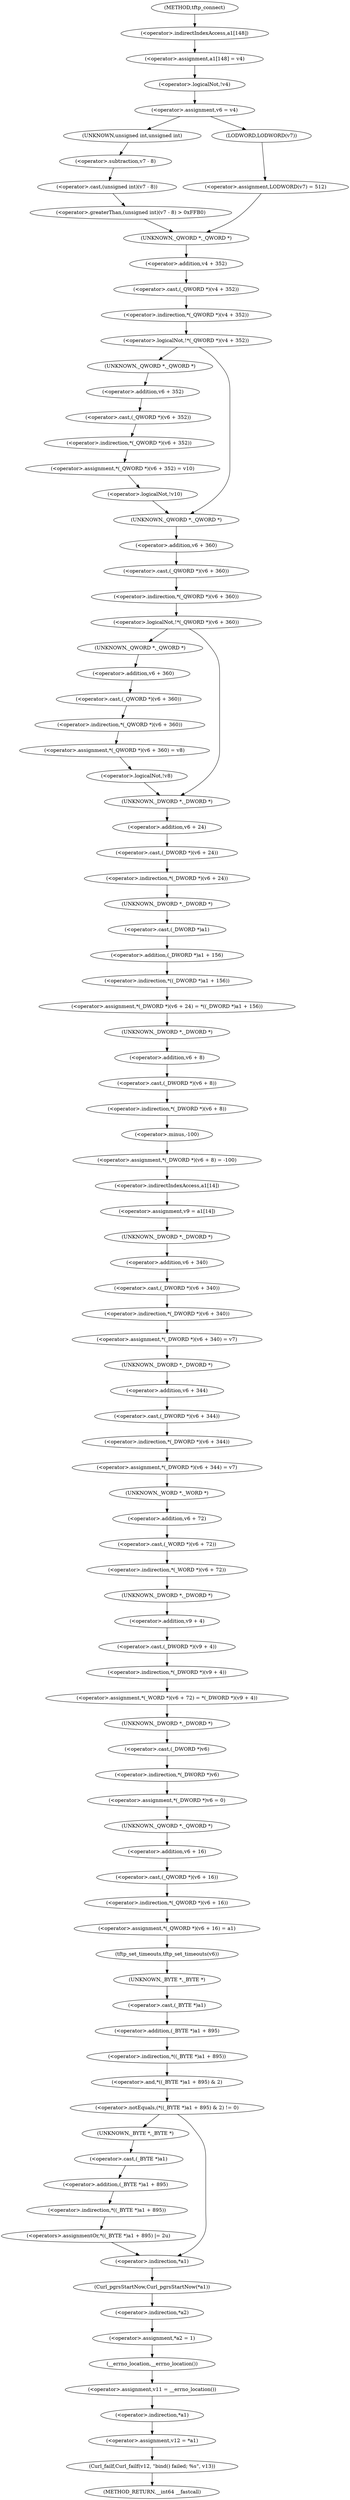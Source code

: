 digraph tftp_connect {  
"1000125" [label = "(<operator>.assignment,a1[148] = v4)" ]
"1000126" [label = "(<operator>.indirectIndexAccess,a1[148])" ]
"1000131" [label = "(<operator>.logicalNot,!v4)" ]
"1000134" [label = "(<operator>.assignment,v6 = v4)" ]
"1000141" [label = "(<operator>.greaterThan,(unsigned int)(v7 - 8) > 0xFFB0)" ]
"1000142" [label = "(<operator>.cast,(unsigned int)(v7 - 8))" ]
"1000143" [label = "(UNKNOWN,unsigned int,unsigned int)" ]
"1000144" [label = "(<operator>.subtraction,v7 - 8)" ]
"1000151" [label = "(<operator>.assignment,LODWORD(v7) = 512)" ]
"1000152" [label = "(LODWORD,LODWORD(v7))" ]
"1000156" [label = "(<operator>.logicalNot,!*(_QWORD *)(v4 + 352))" ]
"1000157" [label = "(<operator>.indirection,*(_QWORD *)(v4 + 352))" ]
"1000158" [label = "(<operator>.cast,(_QWORD *)(v4 + 352))" ]
"1000159" [label = "(UNKNOWN,_QWORD *,_QWORD *)" ]
"1000160" [label = "(<operator>.addition,v4 + 352)" ]
"1000164" [label = "(<operator>.assignment,*(_QWORD *)(v6 + 352) = v10)" ]
"1000165" [label = "(<operator>.indirection,*(_QWORD *)(v6 + 352))" ]
"1000166" [label = "(<operator>.cast,(_QWORD *)(v6 + 352))" ]
"1000167" [label = "(UNKNOWN,_QWORD *,_QWORD *)" ]
"1000168" [label = "(<operator>.addition,v6 + 352)" ]
"1000173" [label = "(<operator>.logicalNot,!v10)" ]
"1000177" [label = "(<operator>.logicalNot,!*(_QWORD *)(v6 + 360))" ]
"1000178" [label = "(<operator>.indirection,*(_QWORD *)(v6 + 360))" ]
"1000179" [label = "(<operator>.cast,(_QWORD *)(v6 + 360))" ]
"1000180" [label = "(UNKNOWN,_QWORD *,_QWORD *)" ]
"1000181" [label = "(<operator>.addition,v6 + 360)" ]
"1000185" [label = "(<operator>.assignment,*(_QWORD *)(v6 + 360) = v8)" ]
"1000186" [label = "(<operator>.indirection,*(_QWORD *)(v6 + 360))" ]
"1000187" [label = "(<operator>.cast,(_QWORD *)(v6 + 360))" ]
"1000188" [label = "(UNKNOWN,_QWORD *,_QWORD *)" ]
"1000189" [label = "(<operator>.addition,v6 + 360)" ]
"1000194" [label = "(<operator>.logicalNot,!v8)" ]
"1000197" [label = "(<operator>.assignment,*(_DWORD *)(v6 + 24) = *((_DWORD *)a1 + 156))" ]
"1000198" [label = "(<operator>.indirection,*(_DWORD *)(v6 + 24))" ]
"1000199" [label = "(<operator>.cast,(_DWORD *)(v6 + 24))" ]
"1000200" [label = "(UNKNOWN,_DWORD *,_DWORD *)" ]
"1000201" [label = "(<operator>.addition,v6 + 24)" ]
"1000204" [label = "(<operator>.indirection,*((_DWORD *)a1 + 156))" ]
"1000205" [label = "(<operator>.addition,(_DWORD *)a1 + 156)" ]
"1000206" [label = "(<operator>.cast,(_DWORD *)a1)" ]
"1000207" [label = "(UNKNOWN,_DWORD *,_DWORD *)" ]
"1000210" [label = "(<operator>.assignment,*(_DWORD *)(v6 + 8) = -100)" ]
"1000211" [label = "(<operator>.indirection,*(_DWORD *)(v6 + 8))" ]
"1000212" [label = "(<operator>.cast,(_DWORD *)(v6 + 8))" ]
"1000213" [label = "(UNKNOWN,_DWORD *,_DWORD *)" ]
"1000214" [label = "(<operator>.addition,v6 + 8)" ]
"1000217" [label = "(<operator>.minus,-100)" ]
"1000219" [label = "(<operator>.assignment,v9 = a1[14])" ]
"1000221" [label = "(<operator>.indirectIndexAccess,a1[14])" ]
"1000224" [label = "(<operator>.assignment,*(_DWORD *)(v6 + 340) = v7)" ]
"1000225" [label = "(<operator>.indirection,*(_DWORD *)(v6 + 340))" ]
"1000226" [label = "(<operator>.cast,(_DWORD *)(v6 + 340))" ]
"1000227" [label = "(UNKNOWN,_DWORD *,_DWORD *)" ]
"1000228" [label = "(<operator>.addition,v6 + 340)" ]
"1000232" [label = "(<operator>.assignment,*(_DWORD *)(v6 + 344) = v7)" ]
"1000233" [label = "(<operator>.indirection,*(_DWORD *)(v6 + 344))" ]
"1000234" [label = "(<operator>.cast,(_DWORD *)(v6 + 344))" ]
"1000235" [label = "(UNKNOWN,_DWORD *,_DWORD *)" ]
"1000236" [label = "(<operator>.addition,v6 + 344)" ]
"1000240" [label = "(<operator>.assignment,*(_WORD *)(v6 + 72) = *(_DWORD *)(v9 + 4))" ]
"1000241" [label = "(<operator>.indirection,*(_WORD *)(v6 + 72))" ]
"1000242" [label = "(<operator>.cast,(_WORD *)(v6 + 72))" ]
"1000243" [label = "(UNKNOWN,_WORD *,_WORD *)" ]
"1000244" [label = "(<operator>.addition,v6 + 72)" ]
"1000247" [label = "(<operator>.indirection,*(_DWORD *)(v9 + 4))" ]
"1000248" [label = "(<operator>.cast,(_DWORD *)(v9 + 4))" ]
"1000249" [label = "(UNKNOWN,_DWORD *,_DWORD *)" ]
"1000250" [label = "(<operator>.addition,v9 + 4)" ]
"1000253" [label = "(<operator>.assignment,*(_DWORD *)v6 = 0)" ]
"1000254" [label = "(<operator>.indirection,*(_DWORD *)v6)" ]
"1000255" [label = "(<operator>.cast,(_DWORD *)v6)" ]
"1000256" [label = "(UNKNOWN,_DWORD *,_DWORD *)" ]
"1000259" [label = "(<operator>.assignment,*(_QWORD *)(v6 + 16) = a1)" ]
"1000260" [label = "(<operator>.indirection,*(_QWORD *)(v6 + 16))" ]
"1000261" [label = "(<operator>.cast,(_QWORD *)(v6 + 16))" ]
"1000262" [label = "(UNKNOWN,_QWORD *,_QWORD *)" ]
"1000263" [label = "(<operator>.addition,v6 + 16)" ]
"1000267" [label = "(tftp_set_timeouts,tftp_set_timeouts(v6))" ]
"1000270" [label = "(<operator>.notEquals,(*((_BYTE *)a1 + 895) & 2) != 0)" ]
"1000271" [label = "(<operator>.and,*((_BYTE *)a1 + 895) & 2)" ]
"1000272" [label = "(<operator>.indirection,*((_BYTE *)a1 + 895))" ]
"1000273" [label = "(<operator>.addition,(_BYTE *)a1 + 895)" ]
"1000274" [label = "(<operator>.cast,(_BYTE *)a1)" ]
"1000275" [label = "(UNKNOWN,_BYTE *,_BYTE *)" ]
"1000282" [label = "(<operators>.assignmentOr,*((_BYTE *)a1 + 895) |= 2u)" ]
"1000283" [label = "(<operator>.indirection,*((_BYTE *)a1 + 895))" ]
"1000284" [label = "(<operator>.addition,(_BYTE *)a1 + 895)" ]
"1000285" [label = "(<operator>.cast,(_BYTE *)a1)" ]
"1000286" [label = "(UNKNOWN,_BYTE *,_BYTE *)" ]
"1000291" [label = "(Curl_pgrsStartNow,Curl_pgrsStartNow(*a1))" ]
"1000292" [label = "(<operator>.indirection,*a1)" ]
"1000294" [label = "(<operator>.assignment,*a2 = 1)" ]
"1000295" [label = "(<operator>.indirection,*a2)" ]
"1000299" [label = "(<operator>.assignment,v11 = __errno_location())" ]
"1000301" [label = "(__errno_location,__errno_location())" ]
"1000302" [label = "(<operator>.assignment,v12 = *a1)" ]
"1000304" [label = "(<operator>.indirection,*a1)" ]
"1000306" [label = "(Curl_failf,Curl_failf(v12, \"bind() failed; %s\", v13))" ]
"1000111" [label = "(METHOD,tftp_connect)" ]
"1000311" [label = "(METHOD_RETURN,__int64 __fastcall)" ]
  "1000125" -> "1000131" 
  "1000126" -> "1000125" 
  "1000131" -> "1000134" 
  "1000134" -> "1000143" 
  "1000134" -> "1000152" 
  "1000141" -> "1000159" 
  "1000142" -> "1000141" 
  "1000143" -> "1000144" 
  "1000144" -> "1000142" 
  "1000151" -> "1000159" 
  "1000152" -> "1000151" 
  "1000156" -> "1000167" 
  "1000156" -> "1000180" 
  "1000157" -> "1000156" 
  "1000158" -> "1000157" 
  "1000159" -> "1000160" 
  "1000160" -> "1000158" 
  "1000164" -> "1000173" 
  "1000165" -> "1000164" 
  "1000166" -> "1000165" 
  "1000167" -> "1000168" 
  "1000168" -> "1000166" 
  "1000173" -> "1000180" 
  "1000177" -> "1000188" 
  "1000177" -> "1000200" 
  "1000178" -> "1000177" 
  "1000179" -> "1000178" 
  "1000180" -> "1000181" 
  "1000181" -> "1000179" 
  "1000185" -> "1000194" 
  "1000186" -> "1000185" 
  "1000187" -> "1000186" 
  "1000188" -> "1000189" 
  "1000189" -> "1000187" 
  "1000194" -> "1000200" 
  "1000197" -> "1000213" 
  "1000198" -> "1000207" 
  "1000199" -> "1000198" 
  "1000200" -> "1000201" 
  "1000201" -> "1000199" 
  "1000204" -> "1000197" 
  "1000205" -> "1000204" 
  "1000206" -> "1000205" 
  "1000207" -> "1000206" 
  "1000210" -> "1000221" 
  "1000211" -> "1000217" 
  "1000212" -> "1000211" 
  "1000213" -> "1000214" 
  "1000214" -> "1000212" 
  "1000217" -> "1000210" 
  "1000219" -> "1000227" 
  "1000221" -> "1000219" 
  "1000224" -> "1000235" 
  "1000225" -> "1000224" 
  "1000226" -> "1000225" 
  "1000227" -> "1000228" 
  "1000228" -> "1000226" 
  "1000232" -> "1000243" 
  "1000233" -> "1000232" 
  "1000234" -> "1000233" 
  "1000235" -> "1000236" 
  "1000236" -> "1000234" 
  "1000240" -> "1000256" 
  "1000241" -> "1000249" 
  "1000242" -> "1000241" 
  "1000243" -> "1000244" 
  "1000244" -> "1000242" 
  "1000247" -> "1000240" 
  "1000248" -> "1000247" 
  "1000249" -> "1000250" 
  "1000250" -> "1000248" 
  "1000253" -> "1000262" 
  "1000254" -> "1000253" 
  "1000255" -> "1000254" 
  "1000256" -> "1000255" 
  "1000259" -> "1000267" 
  "1000260" -> "1000259" 
  "1000261" -> "1000260" 
  "1000262" -> "1000263" 
  "1000263" -> "1000261" 
  "1000267" -> "1000275" 
  "1000270" -> "1000286" 
  "1000270" -> "1000292" 
  "1000271" -> "1000270" 
  "1000272" -> "1000271" 
  "1000273" -> "1000272" 
  "1000274" -> "1000273" 
  "1000275" -> "1000274" 
  "1000282" -> "1000292" 
  "1000283" -> "1000282" 
  "1000284" -> "1000283" 
  "1000285" -> "1000284" 
  "1000286" -> "1000285" 
  "1000291" -> "1000295" 
  "1000292" -> "1000291" 
  "1000294" -> "1000301" 
  "1000295" -> "1000294" 
  "1000299" -> "1000304" 
  "1000301" -> "1000299" 
  "1000302" -> "1000306" 
  "1000304" -> "1000302" 
  "1000306" -> "1000311" 
  "1000111" -> "1000126" 
}
